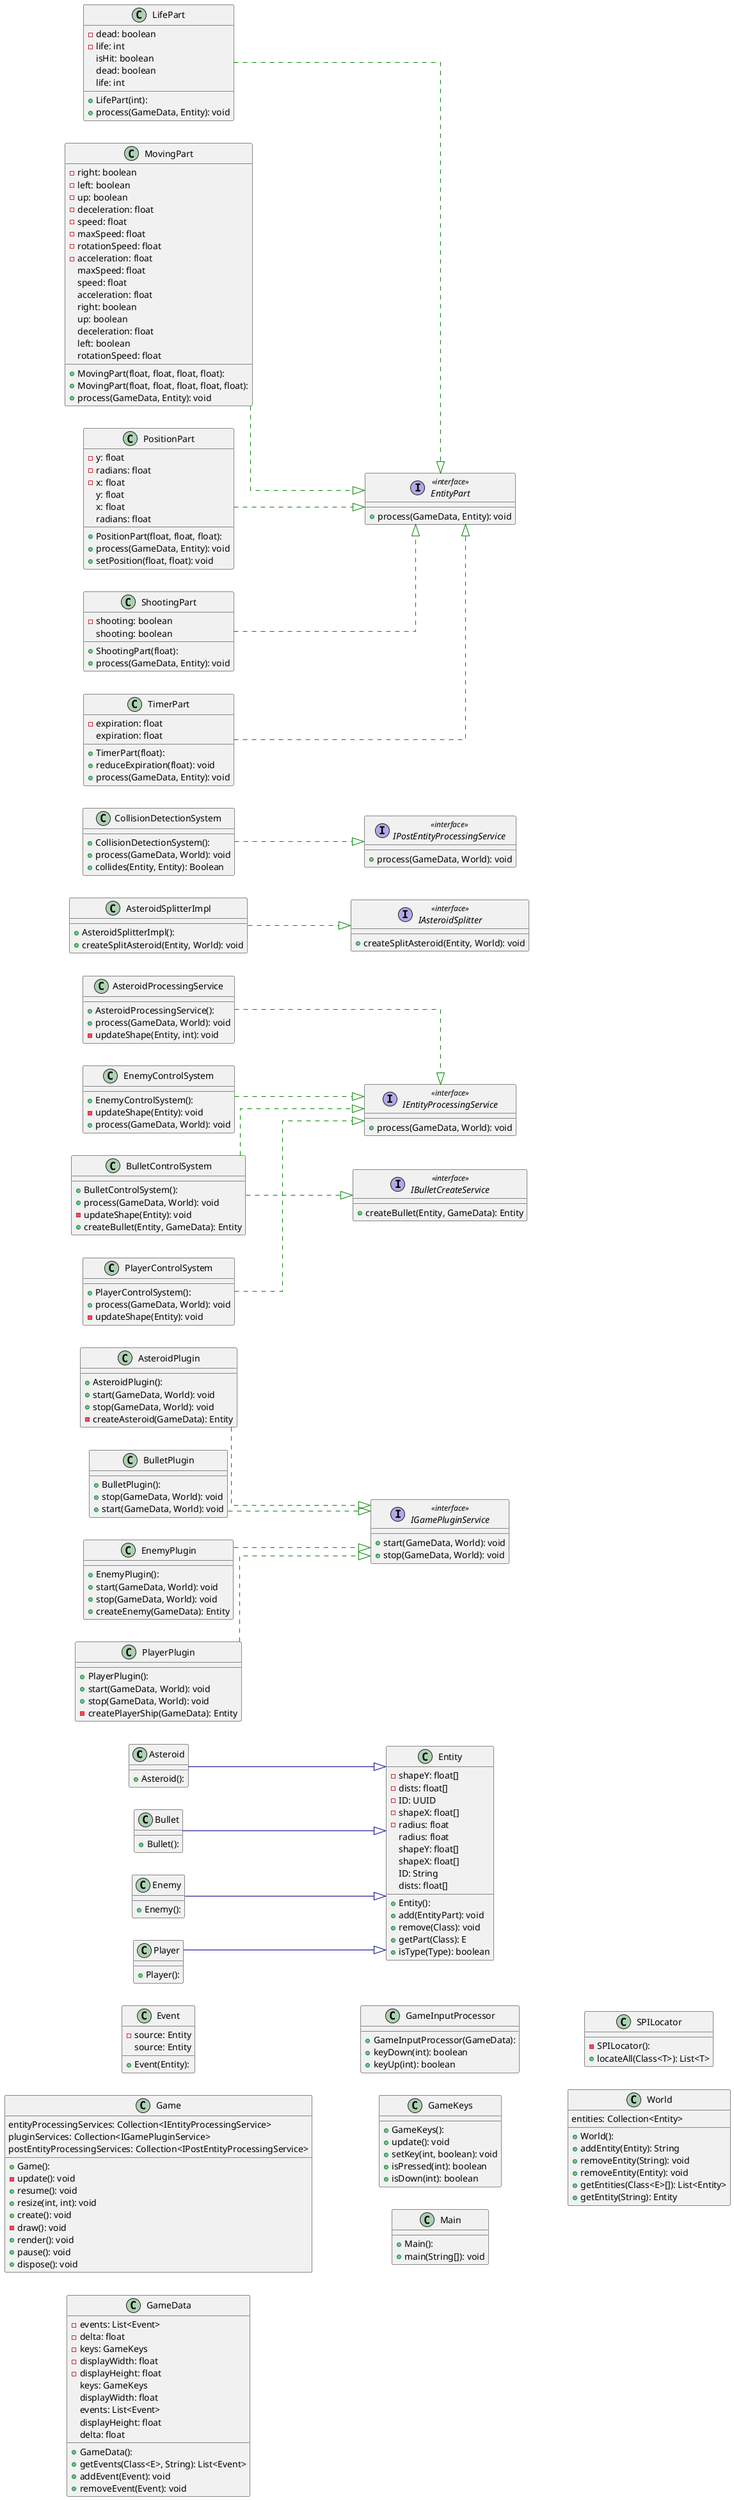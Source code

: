 @startuml

skinparam linetype ortho
left to right direction
class Asteroid {
  + Asteroid(): 
}
class AsteroidPlugin {
  + AsteroidPlugin(): 
  + start(GameData, World): void
  + stop(GameData, World): void
  - createAsteroid(GameData): Entity
}
class AsteroidProcessingService {
  + AsteroidProcessingService(): 
  + process(GameData, World): void
  - updateShape(Entity, int): void
}
class AsteroidSplitterImpl {
  + AsteroidSplitterImpl(): 
  + createSplitAsteroid(Entity, World): void
}
class Bullet {
  + Bullet(): 
}
class BulletControlSystem {
  + BulletControlSystem(): 
  + process(GameData, World): void
  - updateShape(Entity): void
  + createBullet(Entity, GameData): Entity
}
class BulletPlugin {
  + BulletPlugin(): 
  + stop(GameData, World): void
  + start(GameData, World): void
}
class CollisionDetectionSystem {
  + CollisionDetectionSystem(): 
  + process(GameData, World): void
  + collides(Entity, Entity): Boolean
}
class Enemy {
  + Enemy(): 
}
class EnemyControlSystem {
  + EnemyControlSystem(): 
  - updateShape(Entity): void
  + process(GameData, World): void
}
class EnemyPlugin {
  + EnemyPlugin(): 
  + start(GameData, World): void
  + stop(GameData, World): void
  + createEnemy(GameData): Entity
}
class Entity {
  + Entity(): 
  - shapeY: float[]
  - dists: float[]
  - ID: UUID
  - shapeX: float[]
  - radius: float
  + add(EntityPart): void
  + remove(Class): void
  + getPart(Class): E
  + isType(Type): boolean
   radius: float
   shapeY: float[]
   shapeX: float[]
   ID: String
   dists: float[]
}
interface EntityPart << interface >> {
  + process(GameData, Entity): void
}
class Event {
  + Event(Entity): 
  - source: Entity
   source: Entity
}
class Game {
  + Game(): 
  - update(): void
  + resume(): void
  + resize(int, int): void
  + create(): void
  - draw(): void
  + render(): void
  + pause(): void
  + dispose(): void
   entityProcessingServices: Collection<IEntityProcessingService>
   pluginServices: Collection<IGamePluginService>
   postEntityProcessingServices: Collection<IPostEntityProcessingService>
}
class GameData {
  + GameData(): 
  - events: List<Event>
  - delta: float
  - keys: GameKeys
  - displayWidth: float
  - displayHeight: float
  + getEvents(Class<E>, String): List<Event>
  + addEvent(Event): void
  + removeEvent(Event): void
   keys: GameKeys
   displayWidth: float
   events: List<Event>
   displayHeight: float
   delta: float
}
class GameInputProcessor {
  + GameInputProcessor(GameData): 
  + keyDown(int): boolean
  + keyUp(int): boolean
}
class GameKeys {
  + GameKeys(): 
  + update(): void
  + setKey(int, boolean): void
  + isPressed(int): boolean
  + isDown(int): boolean
}
interface IAsteroidSplitter << interface >> {
  + createSplitAsteroid(Entity, World): void
}
interface IBulletCreateService << interface >> {
  + createBullet(Entity, GameData): Entity
}
interface IEntityProcessingService << interface >> {
  + process(GameData, World): void
}
interface IGamePluginService << interface >> {
  + start(GameData, World): void
  + stop(GameData, World): void
}
interface IPostEntityProcessingService << interface >> {
  + process(GameData, World): void
}
class LifePart {
  + LifePart(int): 
  - dead: boolean
  - life: int
  + process(GameData, Entity): void
   isHit: boolean
   dead: boolean
   life: int
}
class Main {
  + Main(): 
  + main(String[]): void
}
class MovingPart {
  + MovingPart(float, float, float, float): 
  + MovingPart(float, float, float, float, float): 
  - right: boolean
  - left: boolean
  - up: boolean
  - deceleration: float
  - speed: float
  - maxSpeed: float
  - rotationSpeed: float
  - acceleration: float
  + process(GameData, Entity): void
   maxSpeed: float
   speed: float
   acceleration: float
   right: boolean
   up: boolean
   deceleration: float
   left: boolean
   rotationSpeed: float
}
class Player {
  + Player(): 
}
class PlayerControlSystem {
  + PlayerControlSystem(): 
  + process(GameData, World): void
  - updateShape(Entity): void
}
class PlayerPlugin {
  + PlayerPlugin(): 
  + start(GameData, World): void
  + stop(GameData, World): void
  - createPlayerShip(GameData): Entity
}
class PositionPart {
  + PositionPart(float, float, float): 
  - y: float
  - radians: float
  - x: float
  + process(GameData, Entity): void
  + setPosition(float, float): void
   y: float
   x: float
   radians: float
}
class SPILocator {
  - SPILocator(): 
  + locateAll(Class<T>): List<T>
}
class ShootingPart {
  + ShootingPart(float): 
  - shooting: boolean
  + process(GameData, Entity): void
   shooting: boolean
}
class TimerPart {
  + TimerPart(float): 
  - expiration: float
  + reduceExpiration(float): void
  + process(GameData, Entity): void
   expiration: float
}
class World {
  + World(): 
  + addEntity(Entity): String
  + removeEntity(String): void
  + removeEntity(Entity): void
  + getEntities(Class<E>[]): List<Entity>
  + getEntity(String): Entity
   entities: Collection<Entity>
}

Asteroid                      -[#000082,plain]-^  Entity
AsteroidPlugin                -[#008200,dashed]-^  IGamePluginService           
AsteroidProcessingService     -[#008200,dashed]-^  IEntityProcessingService     
AsteroidSplitterImpl          -[#008200,dashed]-^  IAsteroidSplitter            
Bullet                        -[#000082,plain]-^  Entity
BulletControlSystem           -[#008200,dashed]-^  IBulletCreateService         
BulletControlSystem           -[#008200,dashed]-^  IEntityProcessingService     
BulletPlugin                  -[#008200,dashed]-^  IGamePluginService           
CollisionDetectionSystem      -[#008200,dashed]-^  IPostEntityProcessingService 
Enemy                         -[#000082,plain]-^  Entity
EnemyControlSystem            -[#008200,dashed]-^  IEntityProcessingService     
EnemyPlugin                   -[#008200,dashed]-^  IGamePluginService           
LifePart                      -[#008200,dashed]-^  EntityPart                   
MovingPart                    -[#008200,dashed]-^  EntityPart                   
Player                        -[#000082,plain]-^  Entity                       
PlayerControlSystem           -[#008200,dashed]-^  IEntityProcessingService     
PlayerPlugin                  -[#008200,dashed]-^  IGamePluginService           
PositionPart                  -[#008200,dashed]-^  EntityPart                   
ShootingPart                  -[#008200,dashed]-^  EntityPart                   
TimerPart                     -[#008200,dashed]-^  EntityPart                   
@enduml
